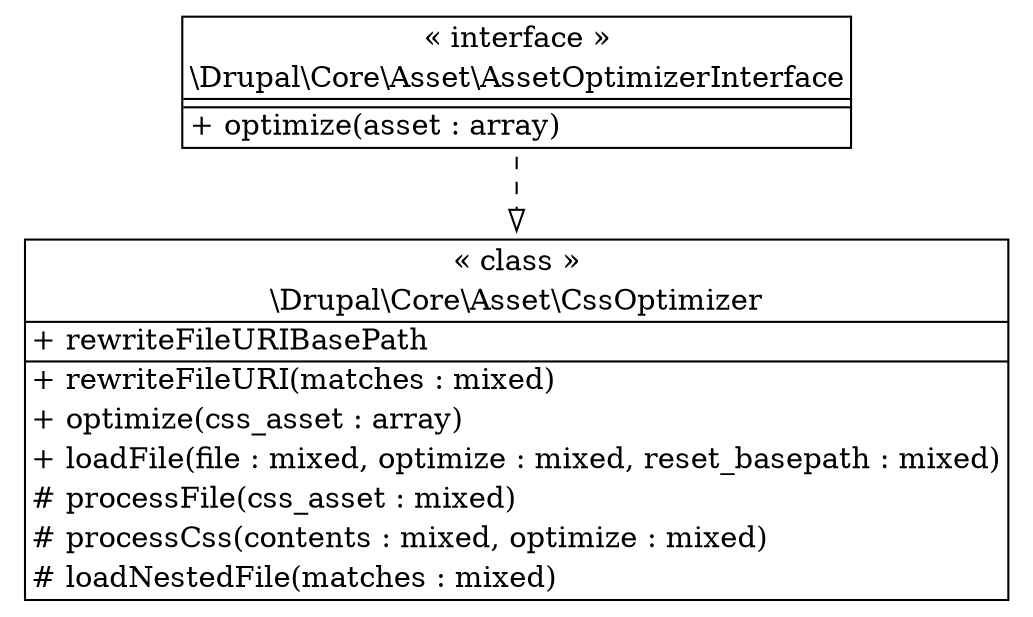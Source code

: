 digraph "Class Diagram" {
  node [shape=plaintext]
  "\\Drupal\\Core\\Asset\\CssOptimizer" [
    label=<
<table border="1" cellpadding="2" cellspacing="0" cellborder="0">
<tr><td align="center">&laquo; class &raquo;</td></tr>
<tr><td align="center" title="class CssOptimizer">\\Drupal\\Core\\Asset\\CssOptimizer</td></tr><hr />
<tr><td align="left" title="public rewriteFileURIBasePath">+ rewriteFileURIBasePath</td></tr>
<hr />
<tr><td align="left" title="public rewriteFileURI">+ rewriteFileURI(matches : mixed)</td></tr>
<tr><td align="left" title="public optimize">+ optimize(css_asset : array)</td></tr>
<tr><td align="left" title="public loadFile">+ loadFile(file : mixed, optimize : mixed, reset_basepath : mixed)</td></tr>
<tr><td align="left" title="protected processFile"># processFile(css_asset : mixed)</td></tr>
<tr><td align="left" title="protected processCss"># processCss(contents : mixed, optimize : mixed)</td></tr>
<tr><td align="left" title="protected loadNestedFile"># loadNestedFile(matches : mixed)</td></tr>
</table>
  >
  ];
  "\\Drupal\\Core\\Asset\\AssetOptimizerInterface" [
    label=<
<table border="1" cellpadding="2" cellspacing="0" cellborder="0">
<tr><td align="center">&laquo; interface &raquo;</td></tr>
<tr><td align="center" title="interface AssetOptimizerInterface">\\Drupal\\Core\\Asset\\AssetOptimizerInterface</td></tr><hr />
<tr><td></td></tr>
<hr />
<tr><td align="left" title="public optimize">+ optimize(asset : array)</td></tr>
</table>
  >
  ];
"\\Drupal\\Core\\Asset\\AssetOptimizerInterface" -> "\\Drupal\\Core\\Asset\\CssOptimizer" [arrowhead="empty" style="dashed"];

}